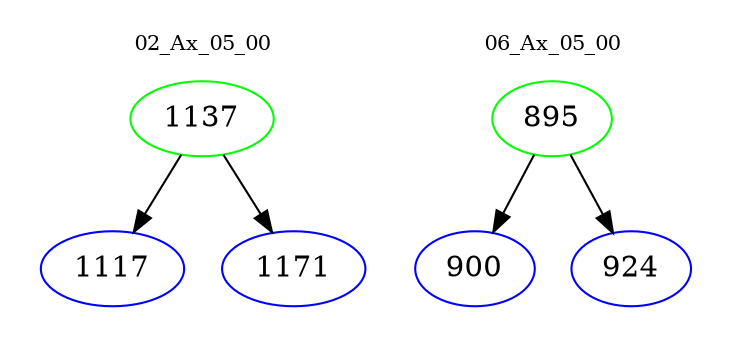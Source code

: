 digraph{
subgraph cluster_0 {
color = white
label = "02_Ax_05_00";
fontsize=10;
T0_1137 [label="1137", color="green"]
T0_1137 -> T0_1117 [color="black"]
T0_1117 [label="1117", color="blue"]
T0_1137 -> T0_1171 [color="black"]
T0_1171 [label="1171", color="blue"]
}
subgraph cluster_1 {
color = white
label = "06_Ax_05_00";
fontsize=10;
T1_895 [label="895", color="green"]
T1_895 -> T1_900 [color="black"]
T1_900 [label="900", color="blue"]
T1_895 -> T1_924 [color="black"]
T1_924 [label="924", color="blue"]
}
}
